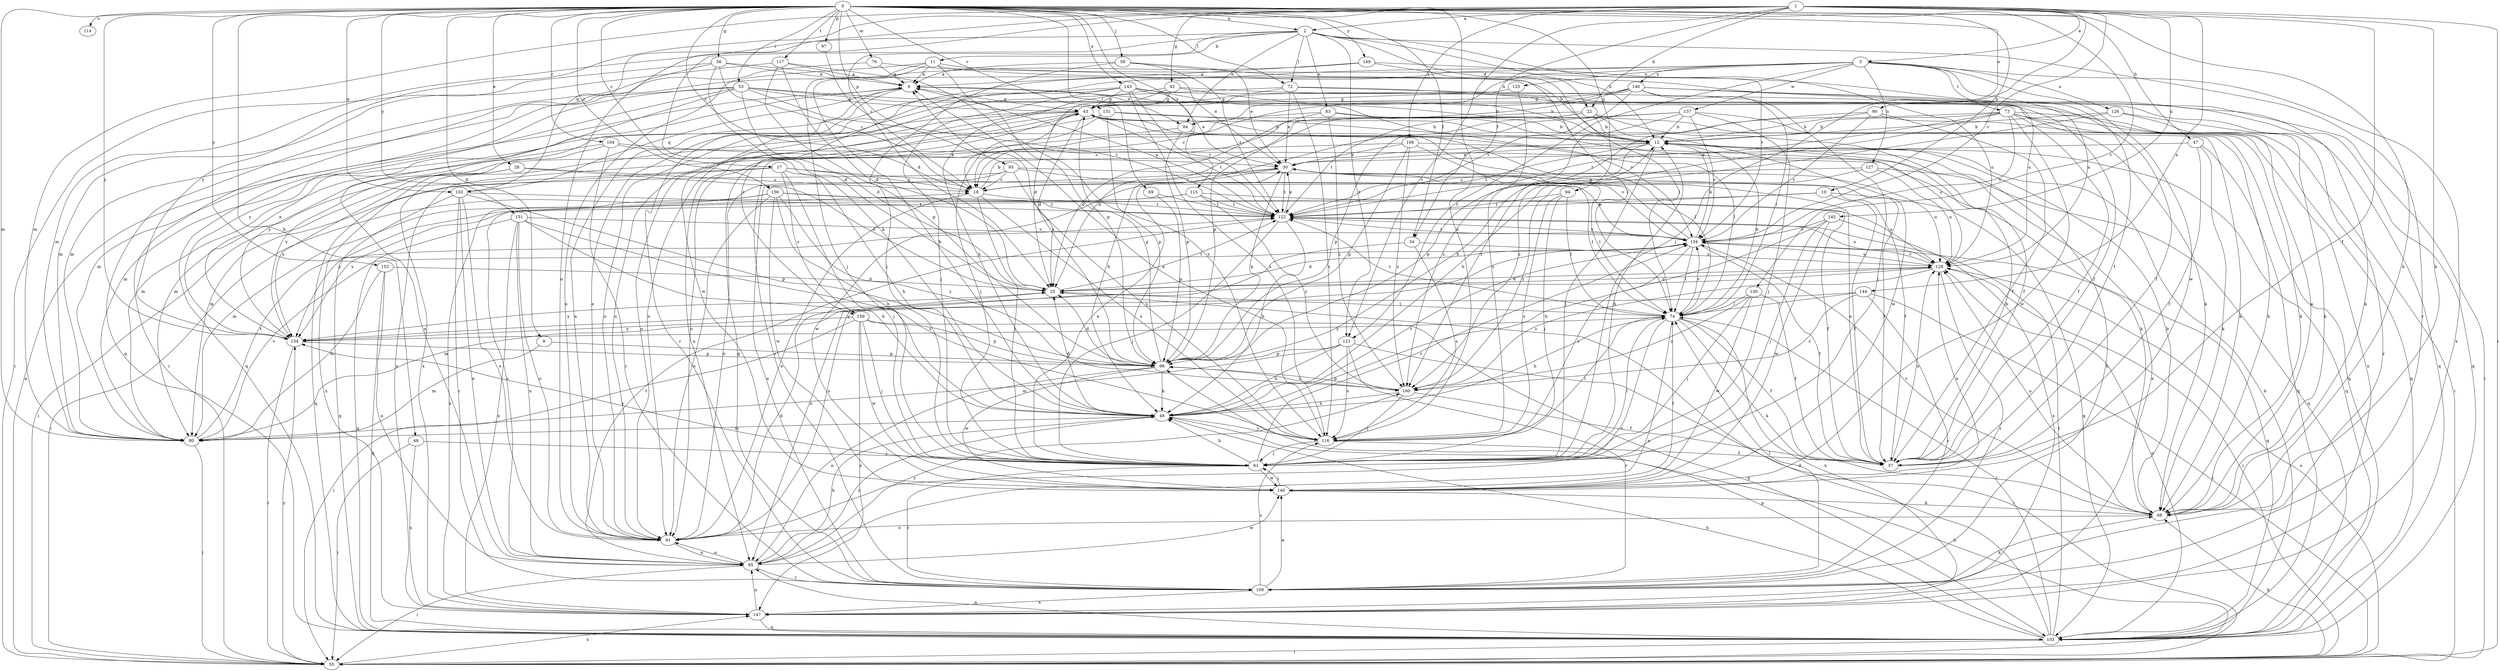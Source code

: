 strict digraph  {
0;
1;
2;
3;
6;
8;
10;
11;
12;
17;
18;
22;
25;
28;
30;
34;
37;
38;
42;
43;
47;
48;
49;
53;
55;
58;
61;
68;
69;
72;
73;
74;
76;
80;
83;
84;
85;
90;
91;
93;
94;
97;
98;
102;
103;
104;
108;
109;
114;
115;
116;
117;
121;
122;
125;
126;
127;
128;
130;
131;
134;
137;
140;
143;
144;
145;
146;
147;
149;
151;
152;
154;
156;
159;
160;
0 -> 2  [label=a];
0 -> 8  [label=b];
0 -> 10  [label=b];
0 -> 17  [label=c];
0 -> 18  [label=c];
0 -> 28  [label=e];
0 -> 34  [label=f];
0 -> 38  [label=g];
0 -> 47  [label=h];
0 -> 48  [label=h];
0 -> 53  [label=i];
0 -> 58  [label=j];
0 -> 68  [label=k];
0 -> 69  [label=l];
0 -> 72  [label=l];
0 -> 76  [label=m];
0 -> 80  [label=m];
0 -> 90  [label=o];
0 -> 93  [label=p];
0 -> 94  [label=p];
0 -> 97  [label=p];
0 -> 102  [label=q];
0 -> 104  [label=r];
0 -> 114  [label=s];
0 -> 115  [label=s];
0 -> 116  [label=s];
0 -> 117  [label=t];
0 -> 130  [label=v];
0 -> 131  [label=v];
0 -> 143  [label=x];
0 -> 149  [label=y];
0 -> 151  [label=y];
0 -> 152  [label=y];
0 -> 154  [label=y];
0 -> 156  [label=z];
1 -> 2  [label=a];
1 -> 3  [label=a];
1 -> 22  [label=d];
1 -> 34  [label=f];
1 -> 37  [label=f];
1 -> 42  [label=g];
1 -> 55  [label=i];
1 -> 61  [label=j];
1 -> 68  [label=k];
1 -> 80  [label=m];
1 -> 91  [label=o];
1 -> 102  [label=q];
1 -> 108  [label=r];
1 -> 121  [label=t];
1 -> 134  [label=v];
1 -> 144  [label=x];
1 -> 145  [label=x];
1 -> 154  [label=y];
2 -> 11  [label=b];
2 -> 12  [label=b];
2 -> 22  [label=d];
2 -> 25  [label=d];
2 -> 49  [label=h];
2 -> 72  [label=l];
2 -> 80  [label=m];
2 -> 83  [label=n];
2 -> 84  [label=n];
2 -> 109  [label=r];
2 -> 121  [label=t];
2 -> 134  [label=v];
3 -> 73  [label=l];
3 -> 84  [label=n];
3 -> 91  [label=o];
3 -> 121  [label=t];
3 -> 125  [label=u];
3 -> 126  [label=u];
3 -> 127  [label=u];
3 -> 128  [label=u];
3 -> 137  [label=w];
3 -> 140  [label=w];
3 -> 146  [label=x];
3 -> 147  [label=x];
3 -> 159  [label=z];
6 -> 43  [label=g];
6 -> 84  [label=n];
6 -> 102  [label=q];
6 -> 109  [label=r];
8 -> 80  [label=m];
8 -> 98  [label=p];
10 -> 37  [label=f];
10 -> 103  [label=q];
10 -> 122  [label=t];
10 -> 154  [label=y];
11 -> 6  [label=a];
11 -> 12  [label=b];
11 -> 37  [label=f];
11 -> 49  [label=h];
11 -> 61  [label=j];
11 -> 91  [label=o];
11 -> 98  [label=p];
12 -> 30  [label=e];
12 -> 61  [label=j];
12 -> 98  [label=p];
12 -> 103  [label=q];
12 -> 122  [label=t];
17 -> 18  [label=c];
17 -> 49  [label=h];
17 -> 61  [label=j];
17 -> 103  [label=q];
17 -> 134  [label=v];
17 -> 154  [label=y];
17 -> 159  [label=z];
18 -> 12  [label=b];
18 -> 61  [label=j];
18 -> 91  [label=o];
18 -> 116  [label=s];
18 -> 122  [label=t];
22 -> 12  [label=b];
22 -> 18  [label=c];
22 -> 25  [label=d];
22 -> 37  [label=f];
22 -> 122  [label=t];
22 -> 140  [label=w];
25 -> 74  [label=l];
25 -> 122  [label=t];
25 -> 128  [label=u];
25 -> 154  [label=y];
28 -> 18  [label=c];
28 -> 25  [label=d];
28 -> 55  [label=i];
28 -> 147  [label=x];
30 -> 18  [label=c];
30 -> 37  [label=f];
30 -> 74  [label=l];
30 -> 98  [label=p];
30 -> 122  [label=t];
30 -> 128  [label=u];
30 -> 140  [label=w];
34 -> 85  [label=n];
34 -> 116  [label=s];
34 -> 128  [label=u];
37 -> 12  [label=b];
37 -> 30  [label=e];
37 -> 128  [label=u];
38 -> 6  [label=a];
38 -> 18  [label=c];
38 -> 25  [label=d];
38 -> 30  [label=e];
38 -> 55  [label=i];
38 -> 103  [label=q];
42 -> 12  [label=b];
42 -> 25  [label=d];
42 -> 43  [label=g];
42 -> 49  [label=h];
42 -> 103  [label=q];
43 -> 12  [label=b];
43 -> 18  [label=c];
43 -> 25  [label=d];
43 -> 68  [label=k];
43 -> 74  [label=l];
43 -> 85  [label=n];
43 -> 91  [label=o];
43 -> 122  [label=t];
43 -> 147  [label=x];
43 -> 154  [label=y];
47 -> 30  [label=e];
47 -> 37  [label=f];
47 -> 68  [label=k];
47 -> 103  [label=q];
48 -> 55  [label=i];
48 -> 61  [label=j];
48 -> 147  [label=x];
49 -> 25  [label=d];
49 -> 80  [label=m];
49 -> 85  [label=n];
49 -> 116  [label=s];
49 -> 134  [label=v];
53 -> 25  [label=d];
53 -> 43  [label=g];
53 -> 68  [label=k];
53 -> 80  [label=m];
53 -> 85  [label=n];
53 -> 103  [label=q];
53 -> 122  [label=t];
53 -> 134  [label=v];
53 -> 154  [label=y];
55 -> 6  [label=a];
55 -> 49  [label=h];
55 -> 68  [label=k];
55 -> 128  [label=u];
55 -> 147  [label=x];
55 -> 154  [label=y];
58 -> 6  [label=a];
58 -> 30  [label=e];
58 -> 61  [label=j];
58 -> 74  [label=l];
58 -> 122  [label=t];
61 -> 12  [label=b];
61 -> 30  [label=e];
61 -> 49  [label=h];
61 -> 74  [label=l];
61 -> 109  [label=r];
61 -> 134  [label=v];
61 -> 140  [label=w];
61 -> 154  [label=y];
68 -> 6  [label=a];
68 -> 12  [label=b];
68 -> 91  [label=o];
68 -> 128  [label=u];
68 -> 134  [label=v];
69 -> 98  [label=p];
69 -> 122  [label=t];
72 -> 30  [label=e];
72 -> 37  [label=f];
72 -> 43  [label=g];
72 -> 55  [label=i];
72 -> 91  [label=o];
72 -> 116  [label=s];
73 -> 12  [label=b];
73 -> 37  [label=f];
73 -> 55  [label=i];
73 -> 80  [label=m];
73 -> 103  [label=q];
73 -> 122  [label=t];
73 -> 134  [label=v];
73 -> 140  [label=w];
73 -> 147  [label=x];
73 -> 160  [label=z];
74 -> 12  [label=b];
74 -> 37  [label=f];
74 -> 49  [label=h];
74 -> 68  [label=k];
74 -> 85  [label=n];
74 -> 91  [label=o];
74 -> 122  [label=t];
74 -> 134  [label=v];
74 -> 147  [label=x];
74 -> 154  [label=y];
76 -> 6  [label=a];
76 -> 55  [label=i];
76 -> 128  [label=u];
80 -> 55  [label=i];
80 -> 122  [label=t];
80 -> 134  [label=v];
83 -> 12  [label=b];
83 -> 25  [label=d];
83 -> 109  [label=r];
83 -> 128  [label=u];
83 -> 160  [label=z];
84 -> 74  [label=l];
84 -> 91  [label=o];
84 -> 98  [label=p];
85 -> 18  [label=c];
85 -> 49  [label=h];
85 -> 55  [label=i];
85 -> 91  [label=o];
85 -> 109  [label=r];
85 -> 122  [label=t];
85 -> 140  [label=w];
85 -> 160  [label=z];
90 -> 12  [label=b];
90 -> 37  [label=f];
90 -> 68  [label=k];
90 -> 134  [label=v];
90 -> 160  [label=z];
91 -> 6  [label=a];
91 -> 25  [label=d];
91 -> 85  [label=n];
93 -> 18  [label=c];
93 -> 37  [label=f];
93 -> 74  [label=l];
93 -> 80  [label=m];
93 -> 91  [label=o];
93 -> 116  [label=s];
94 -> 61  [label=j];
94 -> 74  [label=l];
94 -> 116  [label=s];
94 -> 122  [label=t];
97 -> 18  [label=c];
98 -> 6  [label=a];
98 -> 12  [label=b];
98 -> 25  [label=d];
98 -> 43  [label=g];
98 -> 49  [label=h];
98 -> 85  [label=n];
98 -> 140  [label=w];
98 -> 160  [label=z];
102 -> 85  [label=n];
102 -> 91  [label=o];
102 -> 98  [label=p];
102 -> 103  [label=q];
102 -> 109  [label=r];
102 -> 122  [label=t];
103 -> 12  [label=b];
103 -> 25  [label=d];
103 -> 49  [label=h];
103 -> 55  [label=i];
103 -> 74  [label=l];
103 -> 85  [label=n];
103 -> 98  [label=p];
103 -> 122  [label=t];
103 -> 128  [label=u];
104 -> 30  [label=e];
104 -> 68  [label=k];
104 -> 80  [label=m];
104 -> 109  [label=r];
104 -> 154  [label=y];
108 -> 30  [label=e];
108 -> 80  [label=m];
108 -> 98  [label=p];
108 -> 134  [label=v];
108 -> 147  [label=x];
108 -> 160  [label=z];
109 -> 12  [label=b];
109 -> 30  [label=e];
109 -> 43  [label=g];
109 -> 68  [label=k];
109 -> 74  [label=l];
109 -> 116  [label=s];
109 -> 140  [label=w];
109 -> 147  [label=x];
115 -> 37  [label=f];
115 -> 80  [label=m];
115 -> 122  [label=t];
115 -> 154  [label=y];
115 -> 160  [label=z];
116 -> 6  [label=a];
116 -> 37  [label=f];
116 -> 61  [label=j];
116 -> 74  [label=l];
117 -> 6  [label=a];
117 -> 25  [label=d];
117 -> 80  [label=m];
117 -> 98  [label=p];
117 -> 116  [label=s];
121 -> 49  [label=h];
121 -> 55  [label=i];
121 -> 80  [label=m];
121 -> 98  [label=p];
121 -> 109  [label=r];
121 -> 116  [label=s];
122 -> 6  [label=a];
122 -> 30  [label=e];
122 -> 49  [label=h];
122 -> 61  [label=j];
122 -> 128  [label=u];
122 -> 134  [label=v];
125 -> 43  [label=g];
125 -> 116  [label=s];
126 -> 12  [label=b];
126 -> 49  [label=h];
126 -> 68  [label=k];
126 -> 109  [label=r];
127 -> 18  [label=c];
127 -> 103  [label=q];
127 -> 128  [label=u];
127 -> 160  [label=z];
128 -> 25  [label=d];
128 -> 55  [label=i];
128 -> 80  [label=m];
128 -> 109  [label=r];
128 -> 134  [label=v];
128 -> 160  [label=z];
130 -> 37  [label=f];
130 -> 61  [label=j];
130 -> 74  [label=l];
130 -> 140  [label=w];
130 -> 160  [label=z];
131 -> 12  [label=b];
131 -> 61  [label=j];
131 -> 68  [label=k];
131 -> 98  [label=p];
131 -> 147  [label=x];
134 -> 12  [label=b];
134 -> 25  [label=d];
134 -> 37  [label=f];
134 -> 43  [label=g];
134 -> 74  [label=l];
134 -> 91  [label=o];
134 -> 103  [label=q];
134 -> 116  [label=s];
134 -> 122  [label=t];
134 -> 128  [label=u];
137 -> 12  [label=b];
137 -> 49  [label=h];
137 -> 61  [label=j];
137 -> 98  [label=p];
137 -> 103  [label=q];
137 -> 134  [label=v];
137 -> 160  [label=z];
140 -> 61  [label=j];
140 -> 68  [label=k];
140 -> 74  [label=l];
140 -> 128  [label=u];
143 -> 12  [label=b];
143 -> 30  [label=e];
143 -> 43  [label=g];
143 -> 61  [label=j];
143 -> 91  [label=o];
143 -> 103  [label=q];
143 -> 116  [label=s];
143 -> 122  [label=t];
143 -> 140  [label=w];
144 -> 55  [label=i];
144 -> 74  [label=l];
144 -> 109  [label=r];
144 -> 154  [label=y];
144 -> 160  [label=z];
145 -> 49  [label=h];
145 -> 61  [label=j];
145 -> 134  [label=v];
145 -> 140  [label=w];
145 -> 147  [label=x];
146 -> 18  [label=c];
146 -> 37  [label=f];
146 -> 43  [label=g];
146 -> 61  [label=j];
146 -> 68  [label=k];
146 -> 74  [label=l];
146 -> 91  [label=o];
146 -> 98  [label=p];
146 -> 122  [label=t];
147 -> 85  [label=n];
147 -> 103  [label=q];
149 -> 6  [label=a];
149 -> 74  [label=l];
149 -> 80  [label=m];
149 -> 128  [label=u];
151 -> 49  [label=h];
151 -> 85  [label=n];
151 -> 91  [label=o];
151 -> 103  [label=q];
151 -> 116  [label=s];
151 -> 134  [label=v];
151 -> 147  [label=x];
152 -> 25  [label=d];
152 -> 80  [label=m];
152 -> 85  [label=n];
152 -> 103  [label=q];
154 -> 6  [label=a];
154 -> 55  [label=i];
154 -> 98  [label=p];
156 -> 49  [label=h];
156 -> 55  [label=i];
156 -> 91  [label=o];
156 -> 122  [label=t];
156 -> 128  [label=u];
156 -> 140  [label=w];
156 -> 147  [label=x];
156 -> 160  [label=z];
159 -> 55  [label=i];
159 -> 61  [label=j];
159 -> 98  [label=p];
159 -> 103  [label=q];
159 -> 140  [label=w];
159 -> 147  [label=x];
159 -> 154  [label=y];
160 -> 37  [label=f];
160 -> 49  [label=h];
160 -> 61  [label=j];
160 -> 98  [label=p];
}

